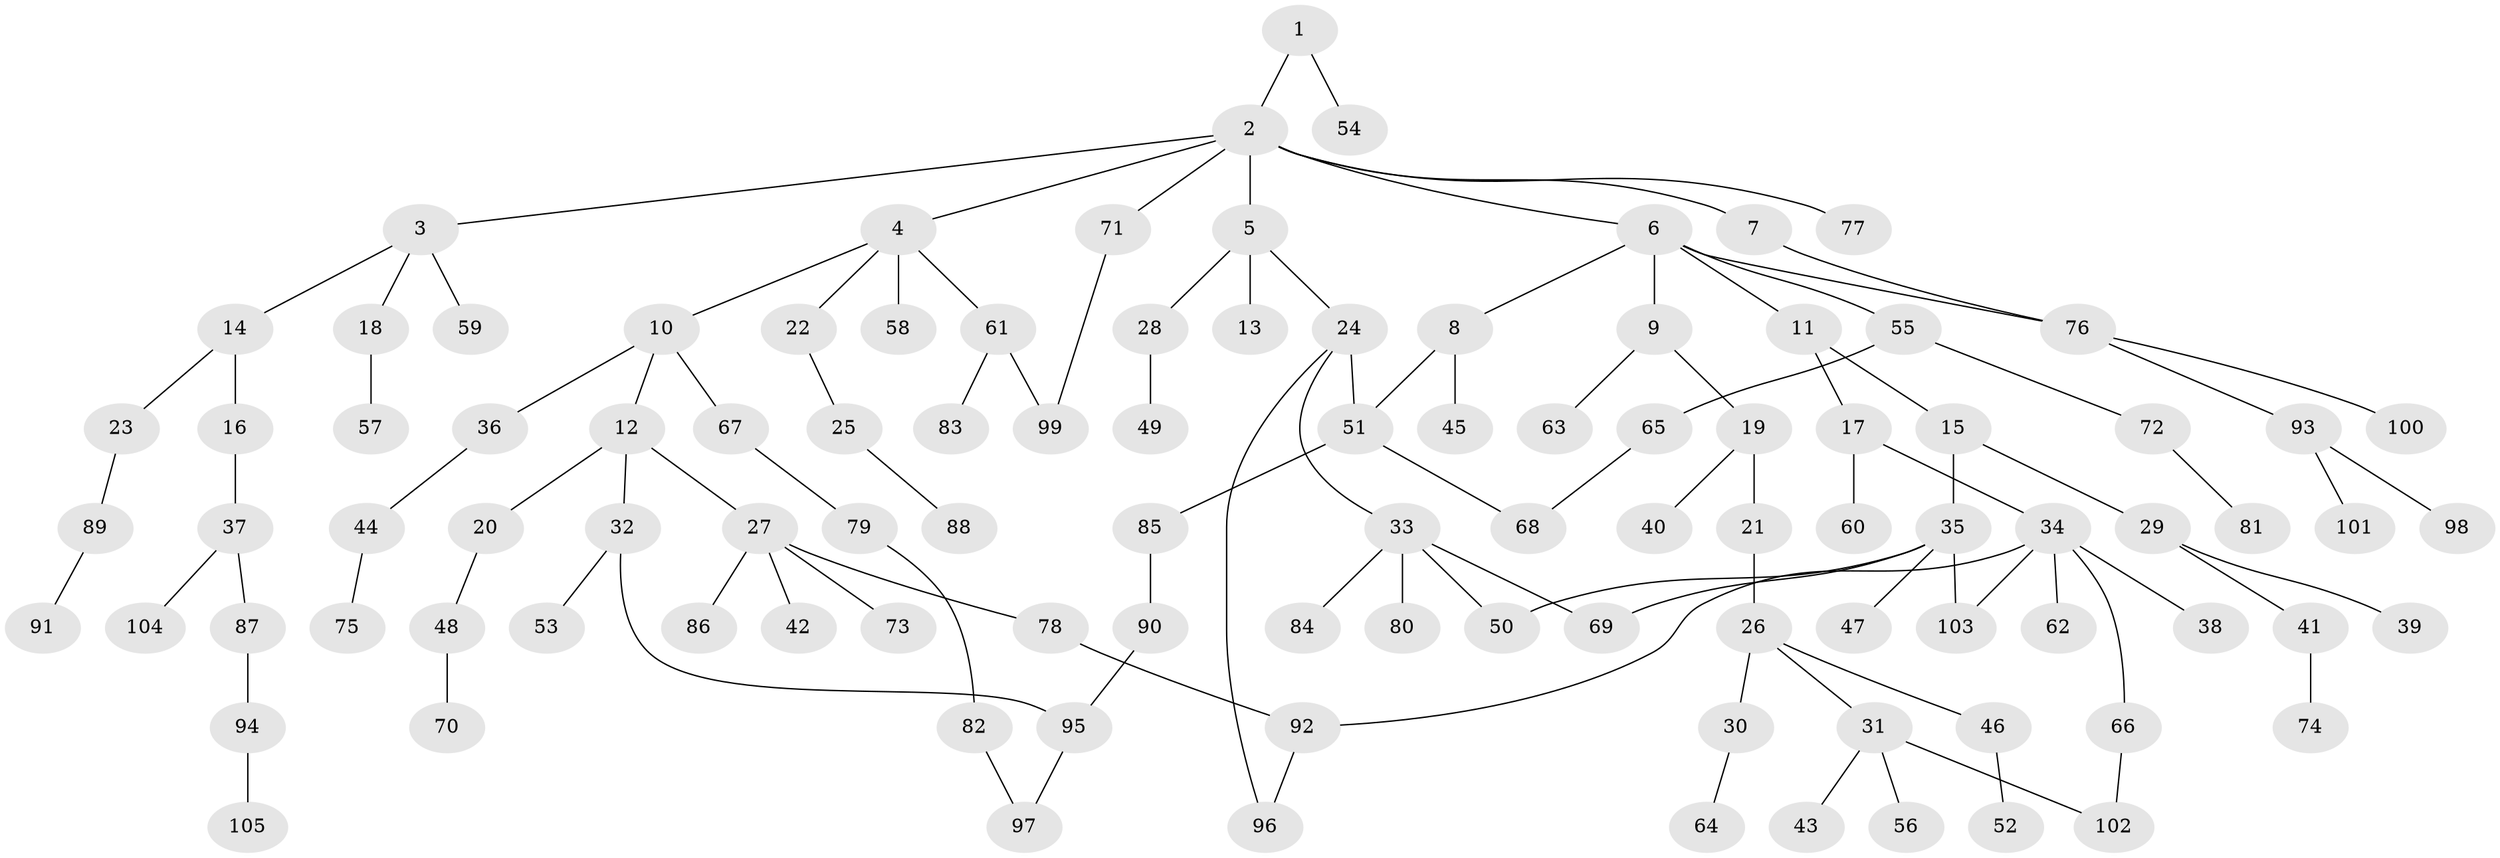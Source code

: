 // Generated by graph-tools (version 1.1) at 2025/00/03/09/25 03:00:58]
// undirected, 105 vertices, 116 edges
graph export_dot {
graph [start="1"]
  node [color=gray90,style=filled];
  1;
  2;
  3;
  4;
  5;
  6;
  7;
  8;
  9;
  10;
  11;
  12;
  13;
  14;
  15;
  16;
  17;
  18;
  19;
  20;
  21;
  22;
  23;
  24;
  25;
  26;
  27;
  28;
  29;
  30;
  31;
  32;
  33;
  34;
  35;
  36;
  37;
  38;
  39;
  40;
  41;
  42;
  43;
  44;
  45;
  46;
  47;
  48;
  49;
  50;
  51;
  52;
  53;
  54;
  55;
  56;
  57;
  58;
  59;
  60;
  61;
  62;
  63;
  64;
  65;
  66;
  67;
  68;
  69;
  70;
  71;
  72;
  73;
  74;
  75;
  76;
  77;
  78;
  79;
  80;
  81;
  82;
  83;
  84;
  85;
  86;
  87;
  88;
  89;
  90;
  91;
  92;
  93;
  94;
  95;
  96;
  97;
  98;
  99;
  100;
  101;
  102;
  103;
  104;
  105;
  1 -- 2;
  1 -- 54;
  2 -- 3;
  2 -- 4;
  2 -- 5;
  2 -- 6;
  2 -- 7;
  2 -- 71;
  2 -- 77;
  3 -- 14;
  3 -- 18;
  3 -- 59;
  4 -- 10;
  4 -- 22;
  4 -- 58;
  4 -- 61;
  5 -- 13;
  5 -- 24;
  5 -- 28;
  6 -- 8;
  6 -- 9;
  6 -- 11;
  6 -- 55;
  6 -- 76;
  7 -- 76;
  8 -- 45;
  8 -- 51;
  9 -- 19;
  9 -- 63;
  10 -- 12;
  10 -- 36;
  10 -- 67;
  11 -- 15;
  11 -- 17;
  12 -- 20;
  12 -- 27;
  12 -- 32;
  14 -- 16;
  14 -- 23;
  15 -- 29;
  15 -- 35;
  16 -- 37;
  17 -- 34;
  17 -- 60;
  18 -- 57;
  19 -- 21;
  19 -- 40;
  20 -- 48;
  21 -- 26;
  22 -- 25;
  23 -- 89;
  24 -- 33;
  24 -- 51;
  24 -- 96;
  25 -- 88;
  26 -- 30;
  26 -- 31;
  26 -- 46;
  27 -- 42;
  27 -- 73;
  27 -- 78;
  27 -- 86;
  28 -- 49;
  29 -- 39;
  29 -- 41;
  30 -- 64;
  31 -- 43;
  31 -- 56;
  31 -- 102;
  32 -- 53;
  32 -- 95;
  33 -- 80;
  33 -- 84;
  33 -- 50;
  33 -- 69;
  34 -- 38;
  34 -- 62;
  34 -- 66;
  34 -- 92;
  34 -- 103;
  35 -- 47;
  35 -- 50;
  35 -- 69;
  35 -- 103;
  36 -- 44;
  37 -- 87;
  37 -- 104;
  41 -- 74;
  44 -- 75;
  46 -- 52;
  48 -- 70;
  51 -- 85;
  51 -- 68;
  55 -- 65;
  55 -- 72;
  61 -- 83;
  61 -- 99;
  65 -- 68;
  66 -- 102;
  67 -- 79;
  71 -- 99;
  72 -- 81;
  76 -- 93;
  76 -- 100;
  78 -- 92;
  79 -- 82;
  82 -- 97;
  85 -- 90;
  87 -- 94;
  89 -- 91;
  90 -- 95;
  92 -- 96;
  93 -- 98;
  93 -- 101;
  94 -- 105;
  95 -- 97;
}
